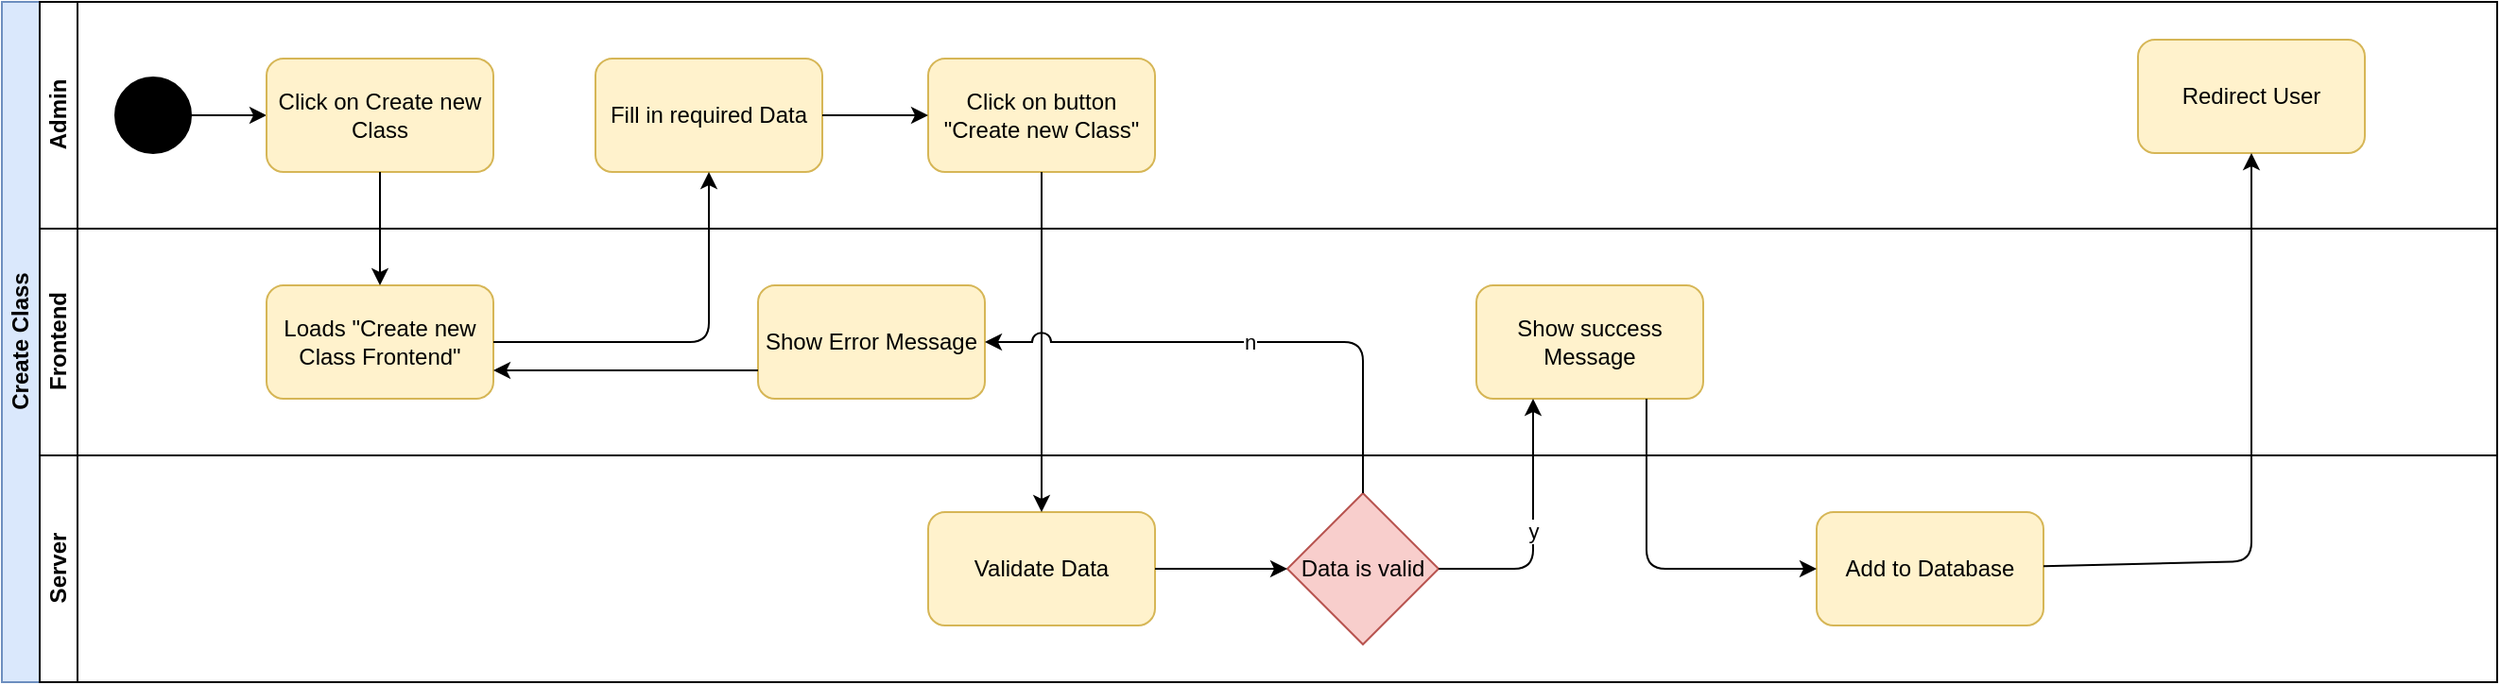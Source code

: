 <mxfile version="13.8.6" type="device"><diagram id="prtHgNgQTEPvFCAcTncT" name="Page-1"><mxGraphModel dx="462" dy="704" grid="1" gridSize="10" guides="1" tooltips="1" connect="1" arrows="1" fold="1" page="1" pageScale="1" pageWidth="827" pageHeight="1169" math="0" shadow="0"><root><mxCell id="0"/><mxCell id="1" parent="0"/><mxCell id="dNxyNK7c78bLwvsdeMH5-19" value="Create Class" style="swimlane;html=1;childLayout=stackLayout;resizeParent=1;resizeParentMax=0;horizontal=0;startSize=20;horizontalStack=0;direction=east;fillColor=#dae8fc;strokeColor=#6c8ebf;" parent="1" vertex="1"><mxGeometry x="40" y="40" width="1320" height="360" as="geometry"/></mxCell><mxCell id="dNxyNK7c78bLwvsdeMH5-20" value="Admin" style="swimlane;html=1;startSize=20;horizontal=0;direction=east;" parent="dNxyNK7c78bLwvsdeMH5-19" vertex="1"><mxGeometry x="20" width="1300" height="120" as="geometry"/></mxCell><mxCell id="dNxyNK7c78bLwvsdeMH5-25" value="" style="edgeStyle=orthogonalEdgeStyle;rounded=0;orthogonalLoop=1;jettySize=auto;html=1;" parent="dNxyNK7c78bLwvsdeMH5-20" source="dNxyNK7c78bLwvsdeMH5-23" edge="1"><mxGeometry relative="1" as="geometry"><mxPoint x="120" y="60" as="targetPoint"/></mxGeometry></mxCell><mxCell id="dNxyNK7c78bLwvsdeMH5-23" value="" style="ellipse;whiteSpace=wrap;html=1;direction=east;fillColor=#000000;" parent="dNxyNK7c78bLwvsdeMH5-20" vertex="1"><mxGeometry x="40" y="40" width="40" height="40" as="geometry"/></mxCell><mxCell id="eriLRiQgPu6ygctxDa0W-1" value="Click on Create new Class" style="rounded=1;whiteSpace=wrap;html=1;fillColor=#fff2cc;strokeColor=#d6b656;" parent="dNxyNK7c78bLwvsdeMH5-20" vertex="1"><mxGeometry x="120" y="30" width="120" height="60" as="geometry"/></mxCell><mxCell id="eriLRiQgPu6ygctxDa0W-4" value="Fill in required Data" style="rounded=1;whiteSpace=wrap;html=1;fillColor=#fff2cc;strokeColor=#d6b656;" parent="dNxyNK7c78bLwvsdeMH5-20" vertex="1"><mxGeometry x="294" y="30" width="120" height="60" as="geometry"/></mxCell><mxCell id="eriLRiQgPu6ygctxDa0W-6" value="Click on button &quot;Create new Class&quot;" style="rounded=1;whiteSpace=wrap;html=1;fillColor=#fff2cc;strokeColor=#d6b656;" parent="dNxyNK7c78bLwvsdeMH5-20" vertex="1"><mxGeometry x="470" y="30" width="120" height="60" as="geometry"/></mxCell><mxCell id="eriLRiQgPu6ygctxDa0W-7" value="" style="endArrow=classic;html=1;exitX=1;exitY=0.5;exitDx=0;exitDy=0;" parent="dNxyNK7c78bLwvsdeMH5-20" source="eriLRiQgPu6ygctxDa0W-4" target="eriLRiQgPu6ygctxDa0W-6" edge="1"><mxGeometry width="50" height="50" relative="1" as="geometry"><mxPoint x="190" y="100" as="sourcePoint"/><mxPoint x="190" y="160" as="targetPoint"/></mxGeometry></mxCell><mxCell id="eriLRiQgPu6ygctxDa0W-16" value="Redirect User" style="rounded=1;whiteSpace=wrap;html=1;fillColor=#fff2cc;strokeColor=#d6b656;" parent="dNxyNK7c78bLwvsdeMH5-20" vertex="1"><mxGeometry x="1110" y="20" width="120" height="60" as="geometry"/></mxCell><mxCell id="eriLRiQgPu6ygctxDa0W-8" value="Frontend" style="swimlane;html=1;startSize=20;horizontal=0;direction=east;" parent="dNxyNK7c78bLwvsdeMH5-19" vertex="1"><mxGeometry x="20" y="120" width="1300" height="120" as="geometry"/></mxCell><mxCell id="eriLRiQgPu6ygctxDa0W-9" value="Loads &quot;Create new Class Frontend&quot;" style="rounded=1;whiteSpace=wrap;html=1;fillColor=#fff2cc;strokeColor=#d6b656;" parent="eriLRiQgPu6ygctxDa0W-8" vertex="1"><mxGeometry x="120" y="30" width="120" height="60" as="geometry"/></mxCell><mxCell id="eriLRiQgPu6ygctxDa0W-22" value="Show Error Message" style="rounded=1;whiteSpace=wrap;html=1;fillColor=#fff2cc;strokeColor=#d6b656;" parent="eriLRiQgPu6ygctxDa0W-8" vertex="1"><mxGeometry x="380" y="30" width="120" height="60" as="geometry"/></mxCell><mxCell id="eriLRiQgPu6ygctxDa0W-23" value="" style="endArrow=classic;html=1;exitX=0;exitY=0.75;exitDx=0;exitDy=0;entryX=1;entryY=0.75;entryDx=0;entryDy=0;" parent="eriLRiQgPu6ygctxDa0W-8" source="eriLRiQgPu6ygctxDa0W-22" target="eriLRiQgPu6ygctxDa0W-9" edge="1"><mxGeometry width="50" height="50" relative="1" as="geometry"><mxPoint x="360" y="380" as="sourcePoint"/><mxPoint x="410" y="330" as="targetPoint"/></mxGeometry></mxCell><mxCell id="eriLRiQgPu6ygctxDa0W-14" value="Show success Message" style="rounded=1;whiteSpace=wrap;html=1;fillColor=#fff2cc;strokeColor=#d6b656;" parent="eriLRiQgPu6ygctxDa0W-8" vertex="1"><mxGeometry x="760" y="30" width="120" height="60" as="geometry"/></mxCell><mxCell id="dNxyNK7c78bLwvsdeMH5-21" value="Server" style="swimlane;html=1;startSize=20;horizontal=0;direction=east;" parent="dNxyNK7c78bLwvsdeMH5-19" vertex="1"><mxGeometry x="20" y="240" width="1300" height="120" as="geometry"/></mxCell><mxCell id="eriLRiQgPu6ygctxDa0W-10" value="Validate Data" style="rounded=1;whiteSpace=wrap;html=1;fillColor=#fff2cc;strokeColor=#d6b656;" parent="dNxyNK7c78bLwvsdeMH5-21" vertex="1"><mxGeometry x="470" y="30" width="120" height="60" as="geometry"/></mxCell><mxCell id="eriLRiQgPu6ygctxDa0W-12" value="Data is valid" style="rhombus;whiteSpace=wrap;html=1;fillColor=#f8cecc;strokeColor=#b85450;" parent="dNxyNK7c78bLwvsdeMH5-21" vertex="1"><mxGeometry x="660" y="20" width="80" height="80" as="geometry"/></mxCell><mxCell id="eriLRiQgPu6ygctxDa0W-13" value="" style="endArrow=classic;html=1;" parent="dNxyNK7c78bLwvsdeMH5-21" source="eriLRiQgPu6ygctxDa0W-10" target="eriLRiQgPu6ygctxDa0W-12" edge="1"><mxGeometry width="50" height="50" relative="1" as="geometry"><mxPoint x="380" y="290" as="sourcePoint"/><mxPoint x="430" y="240" as="targetPoint"/></mxGeometry></mxCell><mxCell id="eriLRiQgPu6ygctxDa0W-15" value="Add to Database" style="rounded=1;whiteSpace=wrap;html=1;fillColor=#fff2cc;strokeColor=#d6b656;" parent="dNxyNK7c78bLwvsdeMH5-21" vertex="1"><mxGeometry x="940" y="30" width="120" height="60" as="geometry"/></mxCell><mxCell id="eriLRiQgPu6ygctxDa0W-3" value="" style="endArrow=classic;html=1;exitX=0.5;exitY=1;exitDx=0;exitDy=0;" parent="dNxyNK7c78bLwvsdeMH5-19" source="eriLRiQgPu6ygctxDa0W-1" target="eriLRiQgPu6ygctxDa0W-9" edge="1"><mxGeometry width="50" height="50" relative="1" as="geometry"><mxPoint x="170" y="410" as="sourcePoint"/><mxPoint x="220" y="360" as="targetPoint"/></mxGeometry></mxCell><mxCell id="eriLRiQgPu6ygctxDa0W-5" value="" style="endArrow=classic;html=1;" parent="dNxyNK7c78bLwvsdeMH5-19" source="eriLRiQgPu6ygctxDa0W-9" target="eriLRiQgPu6ygctxDa0W-4" edge="1"><mxGeometry width="50" height="50" relative="1" as="geometry"><mxPoint x="200" y="360" as="sourcePoint"/><mxPoint x="250" y="310" as="targetPoint"/><Array as="points"><mxPoint x="374" y="180"/></Array></mxGeometry></mxCell><mxCell id="eriLRiQgPu6ygctxDa0W-11" value="" style="endArrow=classic;html=1;" parent="dNxyNK7c78bLwvsdeMH5-19" source="eriLRiQgPu6ygctxDa0W-6" target="eriLRiQgPu6ygctxDa0W-10" edge="1"><mxGeometry width="50" height="50" relative="1" as="geometry"><mxPoint x="520" y="460" as="sourcePoint"/><mxPoint x="570" y="410" as="targetPoint"/></mxGeometry></mxCell><mxCell id="eriLRiQgPu6ygctxDa0W-17" value="y" style="endArrow=classic;html=1;exitX=1;exitY=0.5;exitDx=0;exitDy=0;entryX=0.25;entryY=1;entryDx=0;entryDy=0;" parent="dNxyNK7c78bLwvsdeMH5-19" source="eriLRiQgPu6ygctxDa0W-12" target="eriLRiQgPu6ygctxDa0W-14" edge="1"><mxGeometry width="50" height="50" relative="1" as="geometry"><mxPoint x="620" y="310" as="sourcePoint"/><mxPoint x="690" y="310" as="targetPoint"/><Array as="points"><mxPoint x="810" y="300"/></Array></mxGeometry></mxCell><mxCell id="eriLRiQgPu6ygctxDa0W-21" value="n" style="endArrow=classic;html=1;jumpStyle=arc;jumpSize=10;" parent="dNxyNK7c78bLwvsdeMH5-19" source="eriLRiQgPu6ygctxDa0W-12" target="eriLRiQgPu6ygctxDa0W-22" edge="1"><mxGeometry width="50" height="50" relative="1" as="geometry"><mxPoint x="710" y="490" as="sourcePoint"/><mxPoint x="760" y="440" as="targetPoint"/><Array as="points"><mxPoint x="720" y="180"/></Array></mxGeometry></mxCell><mxCell id="eriLRiQgPu6ygctxDa0W-19" value="" style="endArrow=classic;html=1;exitX=0.75;exitY=1;exitDx=0;exitDy=0;" parent="dNxyNK7c78bLwvsdeMH5-19" source="eriLRiQgPu6ygctxDa0W-14" target="eriLRiQgPu6ygctxDa0W-15" edge="1"><mxGeometry width="50" height="50" relative="1" as="geometry"><mxPoint x="820" y="550" as="sourcePoint"/><mxPoint x="870" y="500" as="targetPoint"/><Array as="points"><mxPoint x="870" y="300"/></Array></mxGeometry></mxCell><mxCell id="eriLRiQgPu6ygctxDa0W-20" value="" style="endArrow=classic;html=1;" parent="dNxyNK7c78bLwvsdeMH5-19" source="eriLRiQgPu6ygctxDa0W-15" target="eriLRiQgPu6ygctxDa0W-16" edge="1"><mxGeometry width="50" height="50" relative="1" as="geometry"><mxPoint x="1070" y="460" as="sourcePoint"/><mxPoint x="1120" y="410" as="targetPoint"/><Array as="points"><mxPoint x="1190" y="296"/></Array></mxGeometry></mxCell></root></mxGraphModel></diagram></mxfile>
